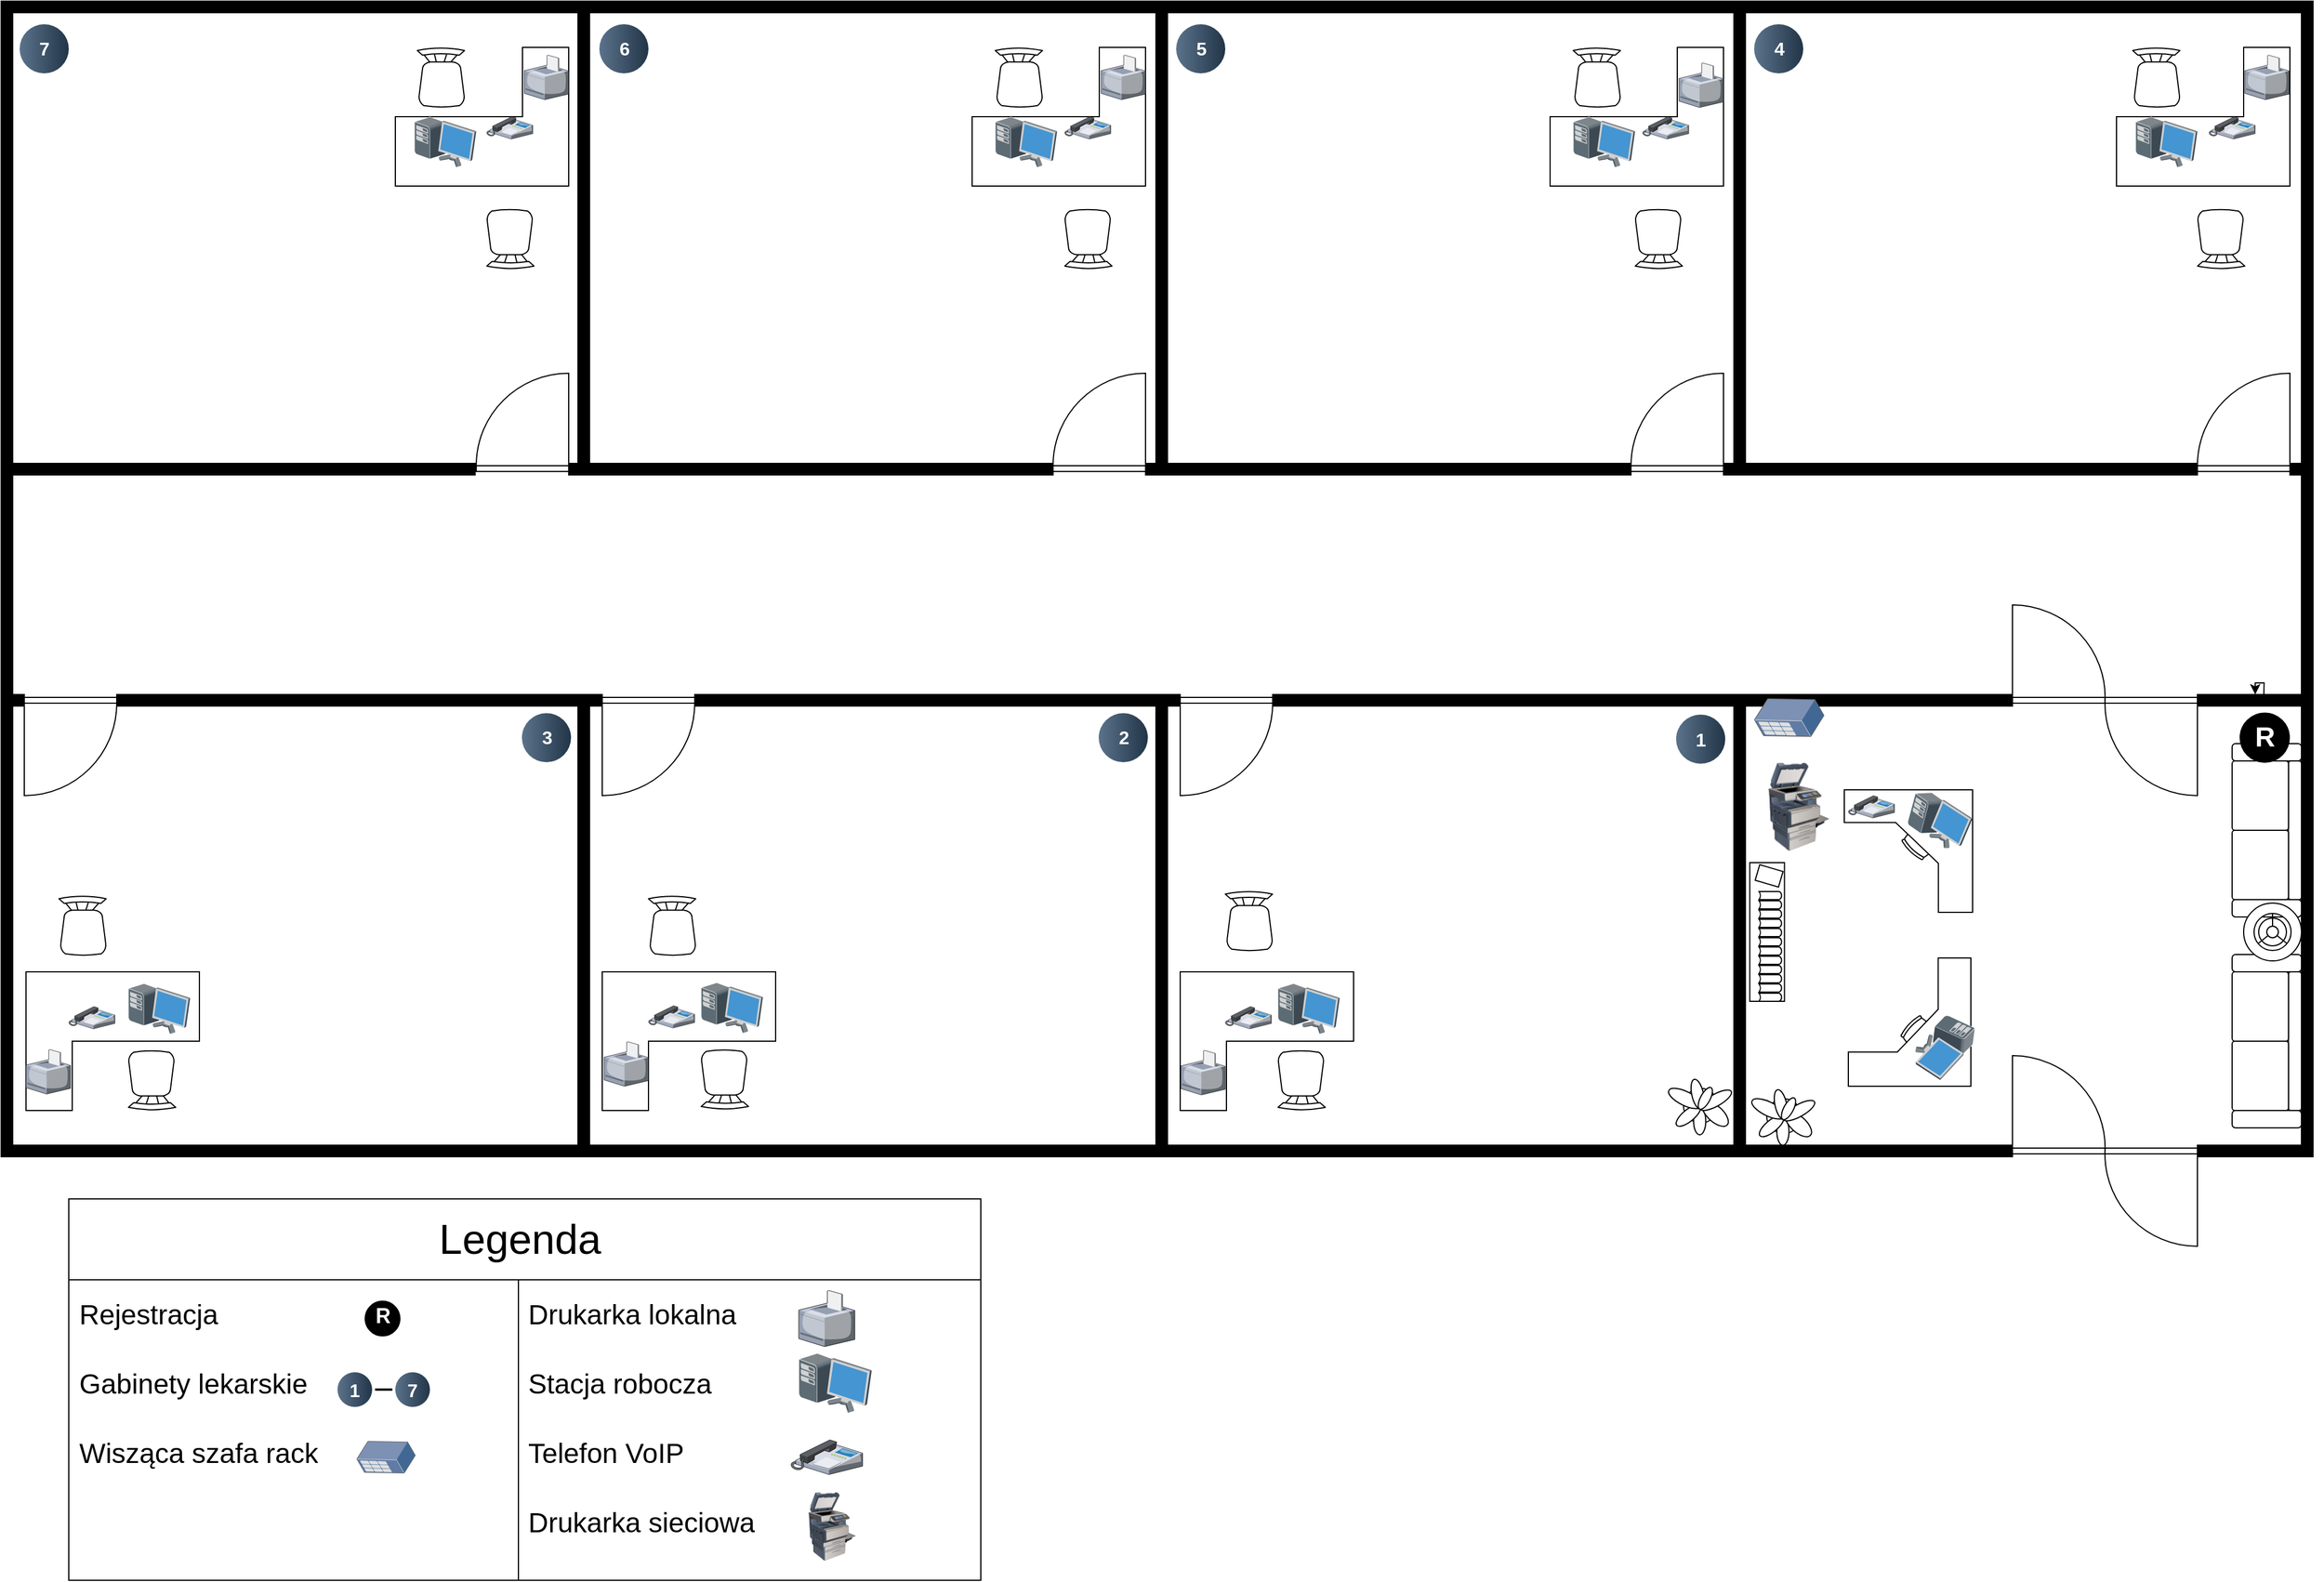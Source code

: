 <mxfile version="26.0.5">
  <diagram name="Page-1" id="38b20595-45e3-9b7f-d5ca-b57f44c5b66d">
    <mxGraphModel dx="3720" dy="1751" grid="1" gridSize="10" guides="1" tooltips="1" connect="1" arrows="1" fold="1" page="1" pageScale="1" pageWidth="1100" pageHeight="850" background="none" math="0" shadow="0">
      <root>
        <mxCell id="0" />
        <mxCell id="1" parent="0" />
        <mxCell id="s5ika9LuS4ryN7dfe2fY-19" value="" style="shape=table;startSize=70;container=1;collapsible=0;childLayout=tableLayout;fixedRows=1;rowLines=0;fontStyle=0;strokeColor=default;fontSize=40;" parent="1" vertex="1">
          <mxGeometry x="58.5" y="1036.5" width="789.0" height="330" as="geometry" />
        </mxCell>
        <mxCell id="s5ika9LuS4ryN7dfe2fY-20" value="" style="shape=tableRow;horizontal=0;startSize=0;swimlaneHead=0;swimlaneBody=0;top=0;left=0;bottom=0;right=0;collapsible=0;dropTarget=0;fillColor=none;points=[[0,0.5],[1,0.5]];portConstraint=eastwest;strokeColor=inherit;fontSize=16;" parent="s5ika9LuS4ryN7dfe2fY-19" vertex="1">
          <mxGeometry y="70" width="789.0" height="60" as="geometry" />
        </mxCell>
        <mxCell id="s5ika9LuS4ryN7dfe2fY-21" value="&lt;div align=&quot;left&quot;&gt;&lt;font style=&quot;font-size: 24px;&quot;&gt;&amp;nbsp;Rejestracja&lt;/font&gt;&lt;/div&gt;" style="shape=partialRectangle;html=1;whiteSpace=wrap;connectable=0;fillColor=none;top=0;left=0;bottom=0;right=0;overflow=hidden;pointerEvents=1;strokeColor=inherit;fontSize=16;align=left;" parent="s5ika9LuS4ryN7dfe2fY-20" vertex="1">
          <mxGeometry width="389" height="60" as="geometry">
            <mxRectangle width="389" height="60" as="alternateBounds" />
          </mxGeometry>
        </mxCell>
        <mxCell id="s5ika9LuS4ryN7dfe2fY-22" value="&lt;font style=&quot;font-size: 24px;&quot;&gt;Drukarka lokalna&lt;/font&gt;" style="shape=partialRectangle;html=1;whiteSpace=wrap;connectable=0;fillColor=none;top=0;left=0;bottom=0;right=0;align=left;spacingLeft=6;overflow=hidden;strokeColor=inherit;fontSize=16;" parent="s5ika9LuS4ryN7dfe2fY-20" vertex="1">
          <mxGeometry x="389" width="400" height="60" as="geometry">
            <mxRectangle width="400" height="60" as="alternateBounds" />
          </mxGeometry>
        </mxCell>
        <mxCell id="s5ika9LuS4ryN7dfe2fY-23" value="" style="shape=tableRow;horizontal=0;startSize=0;swimlaneHead=0;swimlaneBody=0;top=0;left=0;bottom=0;right=0;collapsible=0;dropTarget=0;fillColor=none;points=[[0,0.5],[1,0.5]];portConstraint=eastwest;strokeColor=inherit;fontSize=16;" parent="s5ika9LuS4ryN7dfe2fY-19" vertex="1">
          <mxGeometry y="130" width="789.0" height="60" as="geometry" />
        </mxCell>
        <mxCell id="s5ika9LuS4ryN7dfe2fY-24" value="&lt;div align=&quot;left&quot;&gt;&lt;font style=&quot;font-size: 24px;&quot;&gt;&amp;nbsp;Gabinety lekarskie&lt;/font&gt;&lt;/div&gt;" style="shape=partialRectangle;html=1;whiteSpace=wrap;connectable=0;fillColor=none;top=0;left=0;bottom=0;right=0;overflow=hidden;strokeColor=inherit;fontSize=16;align=left;" parent="s5ika9LuS4ryN7dfe2fY-23" vertex="1">
          <mxGeometry width="389" height="60" as="geometry">
            <mxRectangle width="389" height="60" as="alternateBounds" />
          </mxGeometry>
        </mxCell>
        <mxCell id="s5ika9LuS4ryN7dfe2fY-25" value="&lt;font style=&quot;font-size: 24px;&quot;&gt;Stacja robocza&lt;/font&gt;" style="shape=partialRectangle;html=1;whiteSpace=wrap;connectable=0;fillColor=none;top=0;left=0;bottom=0;right=0;align=left;spacingLeft=6;overflow=hidden;strokeColor=inherit;fontSize=16;" parent="s5ika9LuS4ryN7dfe2fY-23" vertex="1">
          <mxGeometry x="389" width="400" height="60" as="geometry">
            <mxRectangle width="400" height="60" as="alternateBounds" />
          </mxGeometry>
        </mxCell>
        <mxCell id="s5ika9LuS4ryN7dfe2fY-26" value="" style="shape=tableRow;horizontal=0;startSize=0;swimlaneHead=0;swimlaneBody=0;top=0;left=0;bottom=0;right=0;collapsible=0;dropTarget=0;fillColor=none;points=[[0,0.5],[1,0.5]];portConstraint=eastwest;strokeColor=inherit;fontSize=16;" parent="s5ika9LuS4ryN7dfe2fY-19" vertex="1">
          <mxGeometry y="190" width="789.0" height="60" as="geometry" />
        </mxCell>
        <mxCell id="s5ika9LuS4ryN7dfe2fY-27" value="&lt;div align=&quot;left&quot;&gt;&lt;font style=&quot;font-size: 24px;&quot;&gt;&amp;nbsp;Wisząca szafa rack&lt;/font&gt;&lt;br&gt;&lt;/div&gt;" style="shape=partialRectangle;html=1;whiteSpace=wrap;connectable=0;fillColor=none;top=0;left=0;bottom=0;right=0;overflow=hidden;strokeColor=inherit;fontSize=16;align=left;" parent="s5ika9LuS4ryN7dfe2fY-26" vertex="1">
          <mxGeometry width="389" height="60" as="geometry">
            <mxRectangle width="389" height="60" as="alternateBounds" />
          </mxGeometry>
        </mxCell>
        <mxCell id="s5ika9LuS4ryN7dfe2fY-28" value="&lt;font style=&quot;font-size: 24px;&quot;&gt;Telefon VoIP&lt;/font&gt;" style="shape=partialRectangle;html=1;whiteSpace=wrap;connectable=0;fillColor=none;top=0;left=0;bottom=0;right=0;align=left;spacingLeft=6;overflow=hidden;strokeColor=inherit;fontSize=16;" parent="s5ika9LuS4ryN7dfe2fY-26" vertex="1">
          <mxGeometry x="389" width="400" height="60" as="geometry">
            <mxRectangle width="400" height="60" as="alternateBounds" />
          </mxGeometry>
        </mxCell>
        <mxCell id="s5ika9LuS4ryN7dfe2fY-32" value="" style="shape=tableRow;horizontal=0;startSize=0;swimlaneHead=0;swimlaneBody=0;top=0;left=0;bottom=0;right=0;collapsible=0;dropTarget=0;fillColor=none;points=[[0,0.5],[1,0.5]];portConstraint=eastwest;strokeColor=inherit;fontSize=16;" parent="s5ika9LuS4ryN7dfe2fY-19" vertex="1">
          <mxGeometry y="250" width="789.0" height="60" as="geometry" />
        </mxCell>
        <mxCell id="s5ika9LuS4ryN7dfe2fY-33" value="" style="shape=partialRectangle;html=1;whiteSpace=wrap;connectable=0;fillColor=none;top=0;left=0;bottom=0;right=0;overflow=hidden;strokeColor=inherit;fontSize=16;" parent="s5ika9LuS4ryN7dfe2fY-32" vertex="1">
          <mxGeometry width="389" height="60" as="geometry">
            <mxRectangle width="389" height="60" as="alternateBounds" />
          </mxGeometry>
        </mxCell>
        <mxCell id="s5ika9LuS4ryN7dfe2fY-34" value="&lt;font style=&quot;font-size: 24px;&quot;&gt;Drukarka sieciowa&lt;/font&gt;" style="shape=partialRectangle;html=1;whiteSpace=wrap;connectable=0;fillColor=none;top=0;left=0;bottom=0;right=0;align=left;spacingLeft=6;overflow=hidden;strokeColor=inherit;fontSize=16;" parent="s5ika9LuS4ryN7dfe2fY-32" vertex="1">
          <mxGeometry x="389" width="400" height="60" as="geometry">
            <mxRectangle width="400" height="60" as="alternateBounds" />
          </mxGeometry>
        </mxCell>
        <mxCell id="s5ika9LuS4ryN7dfe2fY-35" value="" style="shape=tableRow;horizontal=0;startSize=0;swimlaneHead=0;swimlaneBody=0;top=0;left=0;bottom=0;right=0;collapsible=0;dropTarget=0;fillColor=none;points=[[0,0.5],[1,0.5]];portConstraint=eastwest;strokeColor=inherit;fontSize=16;" parent="s5ika9LuS4ryN7dfe2fY-19" vertex="1">
          <mxGeometry y="310" width="789.0" height="20" as="geometry" />
        </mxCell>
        <mxCell id="s5ika9LuS4ryN7dfe2fY-36" value="" style="shape=partialRectangle;html=1;whiteSpace=wrap;connectable=0;fillColor=none;top=0;left=0;bottom=0;right=0;overflow=hidden;strokeColor=inherit;fontSize=16;" parent="s5ika9LuS4ryN7dfe2fY-35" vertex="1">
          <mxGeometry width="389" height="20" as="geometry">
            <mxRectangle width="389" height="20" as="alternateBounds" />
          </mxGeometry>
        </mxCell>
        <mxCell id="s5ika9LuS4ryN7dfe2fY-37" value="" style="shape=partialRectangle;html=1;whiteSpace=wrap;connectable=0;fillColor=none;top=0;left=0;bottom=0;right=0;align=left;spacingLeft=6;overflow=hidden;strokeColor=inherit;fontSize=16;" parent="s5ika9LuS4ryN7dfe2fY-35" vertex="1">
          <mxGeometry x="389" width="400" height="20" as="geometry">
            <mxRectangle width="400" height="20" as="alternateBounds" />
          </mxGeometry>
        </mxCell>
        <mxCell id="beE5JjMMfGoEQ-mpP0OD-95" value="" style="verticalLabelPosition=bottom;html=1;verticalAlign=top;align=center;shape=mxgraph.floorplan.desk_corner_2;rotation=-180;" parent="1" vertex="1">
          <mxGeometry x="1830" y="40" width="150" height="120" as="geometry" />
        </mxCell>
        <mxCell id="beE5JjMMfGoEQ-mpP0OD-94" value="" style="verticalLabelPosition=bottom;html=1;verticalAlign=top;align=center;shape=mxgraph.floorplan.desk_corner_2;rotation=-180;" parent="1" vertex="1">
          <mxGeometry x="1340" y="40" width="150" height="120" as="geometry" />
        </mxCell>
        <mxCell id="beE5JjMMfGoEQ-mpP0OD-85" value="" style="verticalLabelPosition=bottom;html=1;verticalAlign=top;align=center;shape=mxgraph.floorplan.desk_corner_2;rotation=-180;" parent="1" vertex="1">
          <mxGeometry x="840" y="40" width="150" height="120" as="geometry" />
        </mxCell>
        <mxCell id="beE5JjMMfGoEQ-mpP0OD-96" value="" style="verticalLabelPosition=bottom;html=1;verticalAlign=top;align=center;shape=mxgraph.floorplan.desk_corner_2;rotation=-180;" parent="1" vertex="1">
          <mxGeometry x="341" y="40" width="150" height="120" as="geometry" />
        </mxCell>
        <mxCell id="beE5JjMMfGoEQ-mpP0OD-88" value="" style="verticalLabelPosition=bottom;html=1;verticalAlign=top;align=center;shape=mxgraph.floorplan.desk_corner_2;" parent="1" vertex="1">
          <mxGeometry x="21.5" y="840" width="150" height="120" as="geometry" />
        </mxCell>
        <mxCell id="beE5JjMMfGoEQ-mpP0OD-86" value="" style="verticalLabelPosition=bottom;html=1;verticalAlign=top;align=center;shape=mxgraph.floorplan.desk_corner_2;" parent="1" vertex="1">
          <mxGeometry x="520" y="840" width="150" height="120" as="geometry" />
        </mxCell>
        <mxCell id="beE5JjMMfGoEQ-mpP0OD-7" value="" style="verticalLabelPosition=bottom;html=1;verticalAlign=top;align=center;shape=mxgraph.floorplan.wall;fillColor=strokeColor;direction=south;" parent="1" vertex="1">
          <mxGeometry x="999" y="900" width="10" height="100" as="geometry" />
        </mxCell>
        <mxCell id="beE5JjMMfGoEQ-mpP0OD-8" value="" style="verticalLabelPosition=bottom;html=1;verticalAlign=top;align=center;shape=mxgraph.floorplan.wall;fillColor=strokeColor;" parent="1" vertex="1">
          <mxGeometry y="400" width="410" height="10" as="geometry" />
        </mxCell>
        <mxCell id="beE5JjMMfGoEQ-mpP0OD-10" value="" style="verticalLabelPosition=bottom;html=1;verticalAlign=top;align=center;shape=mxgraph.floorplan.wall;fillColor=strokeColor;direction=south;" parent="1" vertex="1">
          <mxGeometry x="1499" y="600" width="10" height="400" as="geometry" />
        </mxCell>
        <mxCell id="beE5JjMMfGoEQ-mpP0OD-11" value="" style="verticalLabelPosition=bottom;html=1;verticalAlign=top;align=center;shape=mxgraph.floorplan.wall;fillColor=strokeColor;direction=south;" parent="1" vertex="1">
          <mxGeometry x="499" y="610" width="10" height="390" as="geometry" />
        </mxCell>
        <mxCell id="beE5JjMMfGoEQ-mpP0OD-12" value="" style="verticalLabelPosition=bottom;html=1;verticalAlign=top;align=center;shape=mxgraph.floorplan.wall;fillColor=strokeColor;direction=south;" parent="1" vertex="1">
          <mxGeometry x="499" y="10" width="10" height="400" as="geometry" />
        </mxCell>
        <mxCell id="beE5JjMMfGoEQ-mpP0OD-13" value="" style="verticalLabelPosition=bottom;html=1;verticalAlign=top;align=center;shape=mxgraph.floorplan.wall;fillColor=strokeColor;direction=south;" parent="1" vertex="1">
          <mxGeometry x="999" y="10" width="10" height="400" as="geometry" />
        </mxCell>
        <mxCell id="beE5JjMMfGoEQ-mpP0OD-14" value="" style="verticalLabelPosition=bottom;html=1;verticalAlign=top;align=center;shape=mxgraph.floorplan.wall;fillColor=strokeColor;direction=south;" parent="1" vertex="1">
          <mxGeometry x="1499" y="10" width="10" height="400" as="geometry" />
        </mxCell>
        <mxCell id="beE5JjMMfGoEQ-mpP0OD-15" value="" style="verticalLabelPosition=bottom;html=1;verticalAlign=top;align=center;shape=mxgraph.floorplan.wall;fillColor=strokeColor;" parent="1" vertex="1">
          <mxGeometry y="600" width="20" height="10" as="geometry" />
        </mxCell>
        <mxCell id="beE5JjMMfGoEQ-mpP0OD-16" value="" style="verticalLabelPosition=bottom;html=1;verticalAlign=top;align=center;shape=mxgraph.floorplan.wall;fillColor=strokeColor;" parent="1" vertex="1">
          <mxGeometry x="1900" y="600" width="100" height="10" as="geometry" />
        </mxCell>
        <mxCell id="beE5JjMMfGoEQ-mpP0OD-19" value="" style="verticalLabelPosition=bottom;html=1;verticalAlign=top;align=center;shape=mxgraph.floorplan.wall;fillColor=strokeColor;" parent="1" vertex="1">
          <mxGeometry x="1100" y="600" width="640" height="10" as="geometry" />
        </mxCell>
        <mxCell id="beE5JjMMfGoEQ-mpP0OD-20" value="" style="verticalLabelPosition=bottom;html=1;verticalAlign=top;align=center;shape=mxgraph.floorplan.wall;fillColor=strokeColor;" parent="1" vertex="1">
          <mxGeometry x="1900" y="990" width="100" height="10" as="geometry" />
        </mxCell>
        <mxCell id="beE5JjMMfGoEQ-mpP0OD-21" value="" style="verticalLabelPosition=bottom;html=1;verticalAlign=top;align=center;shape=mxgraph.floorplan.wall;fillColor=strokeColor;" parent="1" vertex="1">
          <mxGeometry y="990" width="1740" height="10" as="geometry" />
        </mxCell>
        <mxCell id="beE5JjMMfGoEQ-mpP0OD-22" value="" style="verticalLabelPosition=bottom;html=1;verticalAlign=top;align=center;shape=mxgraph.floorplan.wall;fillColor=strokeColor;direction=south;" parent="1" vertex="1">
          <mxGeometry x="1990" width="10" height="1000" as="geometry" />
        </mxCell>
        <mxCell id="beE5JjMMfGoEQ-mpP0OD-27" value="" style="verticalLabelPosition=bottom;html=1;verticalAlign=top;align=center;shape=mxgraph.floorplan.doorOpposing;dx=0.5;" parent="1" vertex="1">
          <mxGeometry x="1740" y="522.5" width="160" height="165" as="geometry" />
        </mxCell>
        <mxCell id="beE5JjMMfGoEQ-mpP0OD-28" value="" style="verticalLabelPosition=bottom;html=1;verticalAlign=top;align=center;shape=mxgraph.floorplan.doorOpposing;dx=0.5;" parent="1" vertex="1">
          <mxGeometry x="1740" y="912.5" width="160" height="165" as="geometry" />
        </mxCell>
        <mxCell id="beE5JjMMfGoEQ-mpP0OD-29" value="" style="verticalLabelPosition=bottom;html=1;verticalAlign=top;align=center;shape=mxgraph.floorplan.wall;fillColor=strokeColor;" parent="1" vertex="1">
          <mxGeometry width="2000" height="10" as="geometry" />
        </mxCell>
        <mxCell id="beE5JjMMfGoEQ-mpP0OD-31" value="" style="verticalLabelPosition=bottom;html=1;verticalAlign=top;align=center;shape=mxgraph.floorplan.wall;fillColor=strokeColor;direction=south;" parent="1" vertex="1">
          <mxGeometry width="10" height="1000" as="geometry" />
        </mxCell>
        <mxCell id="beE5JjMMfGoEQ-mpP0OD-33" value="" style="verticalLabelPosition=bottom;html=1;verticalAlign=top;align=center;shape=mxgraph.floorplan.doorLeft;aspect=fixed;" parent="1" vertex="1">
          <mxGeometry x="1020" y="602.5" width="80" height="85" as="geometry" />
        </mxCell>
        <mxCell id="beE5JjMMfGoEQ-mpP0OD-34" value="" style="verticalLabelPosition=bottom;html=1;verticalAlign=top;align=center;shape=mxgraph.floorplan.wall;fillColor=strokeColor;" parent="1" vertex="1">
          <mxGeometry x="600" y="600" width="420" height="10" as="geometry" />
        </mxCell>
        <mxCell id="beE5JjMMfGoEQ-mpP0OD-35" value="" style="verticalLabelPosition=bottom;html=1;verticalAlign=top;align=center;shape=mxgraph.floorplan.wall;fillColor=strokeColor;direction=south;" parent="1" vertex="1">
          <mxGeometry x="999" y="610" width="10" height="302.5" as="geometry" />
        </mxCell>
        <mxCell id="beE5JjMMfGoEQ-mpP0OD-36" value="" style="verticalLabelPosition=bottom;html=1;verticalAlign=top;align=center;shape=mxgraph.floorplan.wall;fillColor=strokeColor;" parent="1" vertex="1">
          <mxGeometry x="100" y="600" width="420" height="10" as="geometry" />
        </mxCell>
        <mxCell id="beE5JjMMfGoEQ-mpP0OD-37" value="" style="verticalLabelPosition=bottom;html=1;verticalAlign=top;align=center;shape=mxgraph.floorplan.doorLeft;aspect=fixed;" parent="1" vertex="1">
          <mxGeometry x="520" y="602.5" width="80" height="85" as="geometry" />
        </mxCell>
        <mxCell id="beE5JjMMfGoEQ-mpP0OD-40" value="" style="verticalLabelPosition=bottom;html=1;verticalAlign=top;align=center;shape=mxgraph.floorplan.doorLeft;aspect=fixed;" parent="1" vertex="1">
          <mxGeometry x="20" y="602.5" width="80" height="85" as="geometry" />
        </mxCell>
        <mxCell id="beE5JjMMfGoEQ-mpP0OD-41" value="" style="verticalLabelPosition=bottom;html=1;verticalAlign=top;align=center;shape=mxgraph.floorplan.doorLeft;aspect=fixed;rotation=-180;" parent="1" vertex="1">
          <mxGeometry x="411" y="322" width="80" height="85" as="geometry" />
        </mxCell>
        <mxCell id="beE5JjMMfGoEQ-mpP0OD-42" value="" style="verticalLabelPosition=bottom;html=1;verticalAlign=top;align=center;shape=mxgraph.floorplan.doorLeft;aspect=fixed;rotation=-180;" parent="1" vertex="1">
          <mxGeometry x="1900" y="322" width="80" height="85" as="geometry" />
        </mxCell>
        <mxCell id="beE5JjMMfGoEQ-mpP0OD-43" value="" style="verticalLabelPosition=bottom;html=1;verticalAlign=top;align=center;shape=mxgraph.floorplan.doorLeft;aspect=fixed;rotation=-180;" parent="1" vertex="1">
          <mxGeometry x="1410" y="322" width="80" height="85" as="geometry" />
        </mxCell>
        <mxCell id="beE5JjMMfGoEQ-mpP0OD-44" value="" style="verticalLabelPosition=bottom;html=1;verticalAlign=top;align=center;shape=mxgraph.floorplan.doorLeft;aspect=fixed;rotation=-180;" parent="1" vertex="1">
          <mxGeometry x="910" y="322" width="80" height="85" as="geometry" />
        </mxCell>
        <mxCell id="beE5JjMMfGoEQ-mpP0OD-45" value="" style="verticalLabelPosition=bottom;html=1;verticalAlign=top;align=center;shape=mxgraph.floorplan.wall;fillColor=strokeColor;" parent="1" vertex="1">
          <mxGeometry x="1980" y="400" width="10" height="10" as="geometry" />
        </mxCell>
        <mxCell id="beE5JjMMfGoEQ-mpP0OD-46" value="" style="verticalLabelPosition=bottom;html=1;verticalAlign=top;align=center;shape=mxgraph.floorplan.wall;fillColor=strokeColor;" parent="1" vertex="1">
          <mxGeometry x="1490" y="400" width="410" height="10" as="geometry" />
        </mxCell>
        <mxCell id="beE5JjMMfGoEQ-mpP0OD-47" value="" style="verticalLabelPosition=bottom;html=1;verticalAlign=top;align=center;shape=mxgraph.floorplan.wall;fillColor=strokeColor;" parent="1" vertex="1">
          <mxGeometry x="491" y="400" width="419" height="10" as="geometry" />
        </mxCell>
        <mxCell id="beE5JjMMfGoEQ-mpP0OD-48" value="" style="verticalLabelPosition=bottom;html=1;verticalAlign=top;align=center;shape=mxgraph.floorplan.wall;fillColor=strokeColor;" parent="1" vertex="1">
          <mxGeometry x="990" y="400" width="420" height="10" as="geometry" />
        </mxCell>
        <mxCell id="beE5JjMMfGoEQ-mpP0OD-49" value="" style="verticalLabelPosition=bottom;html=1;verticalAlign=top;align=center;shape=mxgraph.floorplan.couch;rotation=90;" parent="1" vertex="1">
          <mxGeometry x="1885" y="687.5" width="150" height="60" as="geometry" />
        </mxCell>
        <mxCell id="beE5JjMMfGoEQ-mpP0OD-50" value="" style="verticalLabelPosition=bottom;html=1;verticalAlign=top;align=center;shape=mxgraph.floorplan.couch;rotation=90;" parent="1" vertex="1">
          <mxGeometry x="1885" y="870" width="150" height="60" as="geometry" />
        </mxCell>
        <mxCell id="beE5JjMMfGoEQ-mpP0OD-51" value="" style="verticalLabelPosition=bottom;html=1;verticalAlign=top;align=center;shape=mxgraph.floorplan.plant;" parent="1" vertex="1">
          <mxGeometry x="1516.5" y="939" width="47" height="51" as="geometry" />
        </mxCell>
        <mxCell id="beE5JjMMfGoEQ-mpP0OD-52" value="" style="verticalLabelPosition=bottom;html=1;verticalAlign=top;align=center;shape=mxgraph.floorplan.floor_lamp;" parent="1" vertex="1">
          <mxGeometry x="1940" y="780.5" width="50" height="50" as="geometry" />
        </mxCell>
        <mxCell id="beE5JjMMfGoEQ-mpP0OD-53" value="" style="verticalLabelPosition=bottom;html=1;verticalAlign=top;align=center;shape=mxgraph.floorplan.desk_corner_2;" parent="1" vertex="1">
          <mxGeometry x="1020" y="840" width="150" height="120" as="geometry" />
        </mxCell>
        <mxCell id="beE5JjMMfGoEQ-mpP0OD-55" value="" style="verticalLabelPosition=bottom;html=1;verticalAlign=top;align=center;shape=mxgraph.floorplan.chair;" parent="1" vertex="1">
          <mxGeometry x="1059" y="770" width="41" height="52" as="geometry" />
        </mxCell>
        <mxCell id="beE5JjMMfGoEQ-mpP0OD-56" value="" style="verticalLabelPosition=bottom;html=1;verticalAlign=top;align=center;shape=mxgraph.floorplan.chair;rotation=-180;" parent="1" vertex="1">
          <mxGeometry x="1104.5" y="908" width="41" height="52" as="geometry" />
        </mxCell>
        <mxCell id="beE5JjMMfGoEQ-mpP0OD-57" value="" style="verticalLabelPosition=bottom;html=1;verticalAlign=top;align=center;shape=mxgraph.floorplan.plant;" parent="1" vertex="1">
          <mxGeometry x="1444.5" y="930" width="47" height="51" as="geometry" />
        </mxCell>
        <mxCell id="beE5JjMMfGoEQ-mpP0OD-61" value="" style="verticalLabelPosition=bottom;html=1;verticalAlign=top;align=center;shape=mxgraph.floorplan.bookcase;rotation=-90;" parent="1" vertex="1">
          <mxGeometry x="1467.75" y="790.5" width="120" height="30" as="geometry" />
        </mxCell>
        <mxCell id="beE5JjMMfGoEQ-mpP0OD-64" value="" style="verticalLabelPosition=bottom;sketch=0;aspect=fixed;html=1;verticalAlign=top;strokeColor=none;align=center;outlineConnect=0;shape=mxgraph.citrix.ip_phone;" parent="1" vertex="1">
          <mxGeometry x="1059" y="870" width="40" height="19.36" as="geometry" />
        </mxCell>
        <mxCell id="beE5JjMMfGoEQ-mpP0OD-65" value="" style="verticalLabelPosition=bottom;sketch=0;aspect=fixed;html=1;verticalAlign=top;strokeColor=none;align=center;outlineConnect=0;shape=mxgraph.citrix.printer;" parent="1" vertex="1">
          <mxGeometry x="1020.5" y="908" width="38.5" height="38.5" as="geometry" />
        </mxCell>
        <mxCell id="beE5JjMMfGoEQ-mpP0OD-66" value="" style="shadow=0;dashed=0;html=1;labelPosition=center;verticalLabelPosition=bottom;verticalAlign=top;align=center;outlineConnect=0;shape=mxgraph.veeam.3d.workstation;" parent="1" vertex="1">
          <mxGeometry x="1104.5" y="850" width="53.5" height="43.64" as="geometry" />
        </mxCell>
        <mxCell id="beE5JjMMfGoEQ-mpP0OD-68" value="" style="verticalLabelPosition=bottom;html=1;verticalAlign=top;align=center;shape=mxgraph.floorplan.desk_corner;rotation=90;" parent="1" vertex="1">
          <mxGeometry x="1597" y="680" width="106" height="111" as="geometry" />
        </mxCell>
        <mxCell id="beE5JjMMfGoEQ-mpP0OD-69" value="" style="verticalLabelPosition=bottom;html=1;verticalAlign=top;align=center;shape=mxgraph.floorplan.desk_corner;rotation=-180;" parent="1" vertex="1">
          <mxGeometry x="1598" y="828" width="106" height="111" as="geometry" />
        </mxCell>
        <mxCell id="beE5JjMMfGoEQ-mpP0OD-70" value="" style="shadow=0;dashed=0;html=1;labelPosition=center;verticalLabelPosition=bottom;verticalAlign=top;align=center;outlineConnect=0;shape=mxgraph.veeam.3d.workstation;rotation=15;" parent="1" vertex="1">
          <mxGeometry x="1650.5" y="687.5" width="53.5" height="43.64" as="geometry" />
        </mxCell>
        <mxCell id="beE5JjMMfGoEQ-mpP0OD-71" value="" style="shadow=0;dashed=0;html=1;labelPosition=center;verticalLabelPosition=bottom;verticalAlign=top;align=center;outlineConnect=0;shape=mxgraph.veeam.3d.workstation;rotation=115;" parent="1" vertex="1">
          <mxGeometry x="1653.75" y="883.66" width="53.5" height="43.64" as="geometry" />
        </mxCell>
        <mxCell id="beE5JjMMfGoEQ-mpP0OD-72" value="" style="verticalLabelPosition=bottom;sketch=0;aspect=fixed;html=1;verticalAlign=top;strokeColor=none;align=center;outlineConnect=0;shape=mxgraph.citrix.ip_phone;" parent="1" vertex="1">
          <mxGeometry x="1598" y="687.5" width="40" height="19.36" as="geometry" />
        </mxCell>
        <mxCell id="beE5JjMMfGoEQ-mpP0OD-73" value="" style="verticalLabelPosition=bottom;html=1;verticalAlign=top;align=center;shape=mxgraph.floorplan.chair;" parent="1" vertex="1">
          <mxGeometry x="560" y="774" width="41" height="52" as="geometry" />
        </mxCell>
        <mxCell id="beE5JjMMfGoEQ-mpP0OD-74" value="" style="verticalLabelPosition=bottom;html=1;verticalAlign=top;align=center;shape=mxgraph.floorplan.chair;rotation=-180;" parent="1" vertex="1">
          <mxGeometry x="605.5" y="907.25" width="41" height="52" as="geometry" />
        </mxCell>
        <mxCell id="beE5JjMMfGoEQ-mpP0OD-75" value="" style="verticalLabelPosition=bottom;sketch=0;aspect=fixed;html=1;verticalAlign=top;strokeColor=none;align=center;outlineConnect=0;shape=mxgraph.citrix.ip_phone;" parent="1" vertex="1">
          <mxGeometry x="560" y="869.25" width="40" height="19.36" as="geometry" />
        </mxCell>
        <mxCell id="beE5JjMMfGoEQ-mpP0OD-76" value="" style="shadow=0;dashed=0;html=1;labelPosition=center;verticalLabelPosition=bottom;verticalAlign=top;align=center;outlineConnect=0;shape=mxgraph.veeam.3d.workstation;" parent="1" vertex="1">
          <mxGeometry x="605.5" y="849.25" width="53.5" height="43.64" as="geometry" />
        </mxCell>
        <mxCell id="beE5JjMMfGoEQ-mpP0OD-77" value="" style="verticalLabelPosition=bottom;html=1;verticalAlign=top;align=center;shape=mxgraph.floorplan.chair;" parent="1" vertex="1">
          <mxGeometry x="50" y="774" width="41" height="52" as="geometry" />
        </mxCell>
        <mxCell id="beE5JjMMfGoEQ-mpP0OD-78" value="" style="verticalLabelPosition=bottom;html=1;verticalAlign=top;align=center;shape=mxgraph.floorplan.chair;rotation=-180;" parent="1" vertex="1">
          <mxGeometry x="110" y="908" width="41" height="52" as="geometry" />
        </mxCell>
        <mxCell id="beE5JjMMfGoEQ-mpP0OD-79" value="" style="verticalLabelPosition=bottom;sketch=0;aspect=fixed;html=1;verticalAlign=top;strokeColor=none;align=center;outlineConnect=0;shape=mxgraph.citrix.ip_phone;" parent="1" vertex="1">
          <mxGeometry x="58.5" y="870" width="40" height="19.36" as="geometry" />
        </mxCell>
        <mxCell id="beE5JjMMfGoEQ-mpP0OD-80" value="" style="shadow=0;dashed=0;html=1;labelPosition=center;verticalLabelPosition=bottom;verticalAlign=top;align=center;outlineConnect=0;shape=mxgraph.veeam.3d.workstation;" parent="1" vertex="1">
          <mxGeometry x="110" y="850" width="53.5" height="43.64" as="geometry" />
        </mxCell>
        <mxCell id="beE5JjMMfGoEQ-mpP0OD-87" value="" style="verticalLabelPosition=bottom;sketch=0;aspect=fixed;html=1;verticalAlign=top;strokeColor=none;align=center;outlineConnect=0;shape=mxgraph.citrix.printer;" parent="1" vertex="1">
          <mxGeometry x="521.5" y="900.5" width="38.5" height="38.5" as="geometry" />
        </mxCell>
        <mxCell id="beE5JjMMfGoEQ-mpP0OD-89" value="" style="verticalLabelPosition=bottom;sketch=0;aspect=fixed;html=1;verticalAlign=top;strokeColor=none;align=center;outlineConnect=0;shape=mxgraph.citrix.printer;" parent="1" vertex="1">
          <mxGeometry x="21.5" y="907.25" width="38.5" height="38.5" as="geometry" />
        </mxCell>
        <mxCell id="beE5JjMMfGoEQ-mpP0OD-90" value="" style="verticalLabelPosition=bottom;html=1;verticalAlign=top;align=center;shape=mxgraph.floorplan.chair;" parent="1" vertex="1">
          <mxGeometry x="360" y="40" width="41" height="52" as="geometry" />
        </mxCell>
        <mxCell id="beE5JjMMfGoEQ-mpP0OD-91" value="" style="verticalLabelPosition=bottom;html=1;verticalAlign=top;align=center;shape=mxgraph.floorplan.chair;rotation=-180;" parent="1" vertex="1">
          <mxGeometry x="420" y="180" width="41" height="52" as="geometry" />
        </mxCell>
        <mxCell id="beE5JjMMfGoEQ-mpP0OD-92" value="" style="verticalLabelPosition=bottom;sketch=0;aspect=fixed;html=1;verticalAlign=top;strokeColor=none;align=center;outlineConnect=0;shape=mxgraph.citrix.ip_phone;" parent="1" vertex="1">
          <mxGeometry x="420" y="100" width="40" height="19.36" as="geometry" />
        </mxCell>
        <mxCell id="beE5JjMMfGoEQ-mpP0OD-93" value="" style="shadow=0;dashed=0;html=1;labelPosition=center;verticalLabelPosition=bottom;verticalAlign=top;align=center;outlineConnect=0;shape=mxgraph.veeam.3d.workstation;" parent="1" vertex="1">
          <mxGeometry x="357.5" y="100" width="53.5" height="43.64" as="geometry" />
        </mxCell>
        <mxCell id="beE5JjMMfGoEQ-mpP0OD-97" value="" style="verticalLabelPosition=bottom;html=1;verticalAlign=top;align=center;shape=mxgraph.floorplan.chair;" parent="1" vertex="1">
          <mxGeometry x="860" y="40" width="41" height="52" as="geometry" />
        </mxCell>
        <mxCell id="beE5JjMMfGoEQ-mpP0OD-98" value="" style="verticalLabelPosition=bottom;html=1;verticalAlign=top;align=center;shape=mxgraph.floorplan.chair;" parent="1" vertex="1">
          <mxGeometry x="1360" y="40" width="41" height="52" as="geometry" />
        </mxCell>
        <mxCell id="beE5JjMMfGoEQ-mpP0OD-99" value="" style="verticalLabelPosition=bottom;html=1;verticalAlign=top;align=center;shape=mxgraph.floorplan.chair;" parent="1" vertex="1">
          <mxGeometry x="1844" y="40" width="41" height="52" as="geometry" />
        </mxCell>
        <mxCell id="beE5JjMMfGoEQ-mpP0OD-100" value="" style="shadow=0;dashed=0;html=1;labelPosition=center;verticalLabelPosition=bottom;verticalAlign=top;align=center;outlineConnect=0;shape=mxgraph.veeam.3d.workstation;" parent="1" vertex="1">
          <mxGeometry x="860" y="100" width="53.5" height="43.64" as="geometry" />
        </mxCell>
        <mxCell id="beE5JjMMfGoEQ-mpP0OD-101" value="" style="shadow=0;dashed=0;html=1;labelPosition=center;verticalLabelPosition=bottom;verticalAlign=top;align=center;outlineConnect=0;shape=mxgraph.veeam.3d.workstation;" parent="1" vertex="1">
          <mxGeometry x="1360" y="100" width="53.5" height="43.64" as="geometry" />
        </mxCell>
        <mxCell id="beE5JjMMfGoEQ-mpP0OD-102" value="" style="shadow=0;dashed=0;html=1;labelPosition=center;verticalLabelPosition=bottom;verticalAlign=top;align=center;outlineConnect=0;shape=mxgraph.veeam.3d.workstation;" parent="1" vertex="1">
          <mxGeometry x="1846.5" y="100" width="53.5" height="43.64" as="geometry" />
        </mxCell>
        <mxCell id="beE5JjMMfGoEQ-mpP0OD-103" value="" style="verticalLabelPosition=bottom;sketch=0;aspect=fixed;html=1;verticalAlign=top;strokeColor=none;align=center;outlineConnect=0;shape=mxgraph.citrix.ip_phone;" parent="1" vertex="1">
          <mxGeometry x="920" y="100" width="40" height="19.36" as="geometry" />
        </mxCell>
        <mxCell id="beE5JjMMfGoEQ-mpP0OD-104" value="" style="verticalLabelPosition=bottom;sketch=0;aspect=fixed;html=1;verticalAlign=top;strokeColor=none;align=center;outlineConnect=0;shape=mxgraph.citrix.ip_phone;" parent="1" vertex="1">
          <mxGeometry x="1420" y="100" width="40" height="19.36" as="geometry" />
        </mxCell>
        <mxCell id="beE5JjMMfGoEQ-mpP0OD-105" value="" style="verticalLabelPosition=bottom;sketch=0;aspect=fixed;html=1;verticalAlign=top;strokeColor=none;align=center;outlineConnect=0;shape=mxgraph.citrix.ip_phone;" parent="1" vertex="1">
          <mxGeometry x="1910" y="100" width="40" height="19.36" as="geometry" />
        </mxCell>
        <mxCell id="beE5JjMMfGoEQ-mpP0OD-106" value="" style="verticalLabelPosition=bottom;html=1;verticalAlign=top;align=center;shape=mxgraph.floorplan.chair;rotation=-180;" parent="1" vertex="1">
          <mxGeometry x="920" y="180" width="41" height="52" as="geometry" />
        </mxCell>
        <mxCell id="beE5JjMMfGoEQ-mpP0OD-107" value="" style="verticalLabelPosition=bottom;html=1;verticalAlign=top;align=center;shape=mxgraph.floorplan.chair;rotation=-180;" parent="1" vertex="1">
          <mxGeometry x="1413.5" y="180" width="41" height="52" as="geometry" />
        </mxCell>
        <mxCell id="beE5JjMMfGoEQ-mpP0OD-108" value="" style="verticalLabelPosition=bottom;html=1;verticalAlign=top;align=center;shape=mxgraph.floorplan.chair;rotation=-180;" parent="1" vertex="1">
          <mxGeometry x="1900" y="180" width="41" height="52" as="geometry" />
        </mxCell>
        <mxCell id="beE5JjMMfGoEQ-mpP0OD-109" value="" style="verticalLabelPosition=bottom;sketch=0;aspect=fixed;html=1;verticalAlign=top;strokeColor=none;align=center;outlineConnect=0;shape=mxgraph.citrix.printer;" parent="1" vertex="1">
          <mxGeometry x="452.5" y="46.75" width="38.5" height="38.5" as="geometry" />
        </mxCell>
        <mxCell id="beE5JjMMfGoEQ-mpP0OD-110" value="" style="verticalLabelPosition=bottom;sketch=0;aspect=fixed;html=1;verticalAlign=top;strokeColor=none;align=center;outlineConnect=0;shape=mxgraph.citrix.printer;" parent="1" vertex="1">
          <mxGeometry x="951.5" y="46.75" width="38.5" height="38.5" as="geometry" />
        </mxCell>
        <mxCell id="beE5JjMMfGoEQ-mpP0OD-111" value="" style="verticalLabelPosition=bottom;sketch=0;aspect=fixed;html=1;verticalAlign=top;strokeColor=none;align=center;outlineConnect=0;shape=mxgraph.citrix.printer;" parent="1" vertex="1">
          <mxGeometry x="1451.5" y="53.5" width="38.5" height="38.5" as="geometry" />
        </mxCell>
        <mxCell id="beE5JjMMfGoEQ-mpP0OD-112" value="" style="verticalLabelPosition=bottom;sketch=0;aspect=fixed;html=1;verticalAlign=top;strokeColor=none;align=center;outlineConnect=0;shape=mxgraph.citrix.printer;" parent="1" vertex="1">
          <mxGeometry x="1941" y="46.75" width="38.5" height="38.5" as="geometry" />
        </mxCell>
        <mxCell id="beE5JjMMfGoEQ-mpP0OD-114" value="" style="image;points=[];aspect=fixed;html=1;align=center;shadow=0;dashed=0;image=img/lib/allied_telesis/storage/Datacenter_Server_Rack_Storage_Unit_Small.svg;rotation=-30;" parent="1" vertex="1">
          <mxGeometry x="1519.52" y="596.29" width="54.7" height="47.5" as="geometry" />
        </mxCell>
        <mxCell id="s5ika9LuS4ryN7dfe2fY-3" value="&lt;font style=&quot;font-size: 48px;&quot; color=&quot;#ffffff&quot;&gt;2&lt;/font&gt;" style="text;strokeColor=none;fillColor=none;html=1;fontSize=24;fontStyle=1;verticalAlign=middle;align=center;" parent="1" vertex="1">
          <mxGeometry x="1022.7" y="480" width="85.71" height="40" as="geometry" />
        </mxCell>
        <mxCell id="VNNWI2lCpZdgmTo7aIDx-9" value="" style="edgeStyle=orthogonalEdgeStyle;rounded=0;orthogonalLoop=1;jettySize=auto;html=1;" edge="1" parent="1" target="beE5JjMMfGoEQ-mpP0OD-16">
          <mxGeometry relative="1" as="geometry">
            <mxPoint x="1957.2" y="610" as="sourcePoint" />
          </mxGeometry>
        </mxCell>
        <mxCell id="s5ika9LuS4ryN7dfe2fY-29" value="" style="shadow=0;dashed=0;html=1;labelPosition=center;verticalLabelPosition=bottom;verticalAlign=top;align=center;outlineConnect=0;shape=mxgraph.veeam.3d.workstation;" parent="1" vertex="1">
          <mxGeometry x="690" y="1170" width="63.14" height="51.5" as="geometry" />
        </mxCell>
        <mxCell id="s5ika9LuS4ryN7dfe2fY-30" value="" style="image;points=[];aspect=fixed;html=1;align=center;shadow=0;dashed=0;image=img/lib/allied_telesis/storage/Datacenter_Server_Rack_Storage_Unit_Small.svg;rotation=-30;" parent="1" vertex="1">
          <mxGeometry x="309.95" y="1240" width="46.07" height="40" as="geometry" />
        </mxCell>
        <mxCell id="s5ika9LuS4ryN7dfe2fY-41" value="" style="verticalLabelPosition=bottom;sketch=0;aspect=fixed;html=1;verticalAlign=top;strokeColor=none;align=center;outlineConnect=0;shape=mxgraph.citrix.printer;" parent="1" vertex="1">
          <mxGeometry x="690" y="1115.78" width="48.5" height="48.5" as="geometry" />
        </mxCell>
        <mxCell id="s5ika9LuS4ryN7dfe2fY-42" value="" style="verticalLabelPosition=bottom;sketch=0;aspect=fixed;html=1;verticalAlign=top;strokeColor=none;align=center;outlineConnect=0;shape=mxgraph.citrix.ip_phone;" parent="1" vertex="1">
          <mxGeometry x="683.26" y="1245" width="61.98" height="30" as="geometry" />
        </mxCell>
        <mxCell id="s5ika9LuS4ryN7dfe2fY-43" value="" style="image;html=1;image=img/lib/clip_art/computers/Printer_Commercial_128x128.png" parent="1" vertex="1">
          <mxGeometry x="1516.5" y="658.59" width="77.18" height="77.18" as="geometry" />
        </mxCell>
        <mxCell id="s5ika9LuS4ryN7dfe2fY-44" value="" style="image;html=1;image=img/lib/clip_art/computers/Printer_Commercial_128x128.png" parent="1" vertex="1">
          <mxGeometry x="684.5" y="1290" width="68.64" height="60" as="geometry" />
        </mxCell>
        <mxCell id="s5ika9LuS4ryN7dfe2fY-96" value="&lt;font style=&quot;font-size: 36px;&quot;&gt;Legenda&lt;br&gt;&lt;/font&gt;" style="text;html=1;align=center;verticalAlign=middle;whiteSpace=wrap;rounded=0;" parent="1" vertex="1">
          <mxGeometry x="418.85" y="1056" width="60" height="30" as="geometry" />
        </mxCell>
        <mxCell id="VNNWI2lCpZdgmTo7aIDx-1" value="" style="ellipse;whiteSpace=wrap;html=1;aspect=fixed;fillColor=#000000;" vertex="1" parent="1">
          <mxGeometry x="314.95" y="1125.03" width="30" height="30" as="geometry" />
        </mxCell>
        <mxCell id="VNNWI2lCpZdgmTo7aIDx-2" value="&lt;font color=&quot;#ffffff&quot; style=&quot;font-size: 18px;&quot;&gt;R&lt;/font&gt;" style="text;strokeColor=none;fillColor=none;html=1;fontSize=24;fontStyle=1;verticalAlign=middle;align=center;" vertex="1" parent="1">
          <mxGeometry x="279.95" y="1115.78" width="100" height="40" as="geometry" />
        </mxCell>
        <mxCell id="VNNWI2lCpZdgmTo7aIDx-3" value="1" style="ellipse;whiteSpace=wrap;html=1;aspect=fixed;rotation=0;gradientColor=#223548;strokeColor=none;gradientDirection=east;fillColor=#5b738b;rounded=0;pointerEvents=0;fontFamily=Helvetica;fontSize=16;fontColor=#FFFFFF;spacingTop=4;spacingBottom=4;spacingLeft=4;spacingRight=4;points=[];fontStyle=1" vertex="1" parent="1">
          <mxGeometry x="290.95" y="1186.5" width="30" height="30" as="geometry" />
        </mxCell>
        <mxCell id="VNNWI2lCpZdgmTo7aIDx-4" value="7" style="ellipse;whiteSpace=wrap;html=1;aspect=fixed;rotation=0;gradientColor=#223548;strokeColor=none;gradientDirection=east;fillColor=#5b738b;rounded=0;pointerEvents=0;fontFamily=Helvetica;fontSize=16;fontColor=#FFFFFF;spacingTop=4;spacingBottom=4;spacingLeft=4;spacingRight=4;points=[];fontStyle=1" vertex="1" parent="1">
          <mxGeometry x="340.95" y="1186.5" width="30" height="30" as="geometry" />
        </mxCell>
        <mxCell id="VNNWI2lCpZdgmTo7aIDx-7" value="" style="line;strokeWidth=2;html=1;" vertex="1" parent="1">
          <mxGeometry x="323.48" y="1196.5" width="14.95" height="10" as="geometry" />
        </mxCell>
        <mxCell id="VNNWI2lCpZdgmTo7aIDx-8" value="1" style="ellipse;whiteSpace=wrap;html=1;aspect=fixed;rotation=0;gradientColor=#223548;strokeColor=none;gradientDirection=east;fillColor=#5b738b;rounded=0;pointerEvents=0;fontFamily=Helvetica;fontSize=16;fontColor=#FFFFFF;spacingTop=4;spacingBottom=4;spacingLeft=4;spacingRight=4;points=[];fontStyle=1" vertex="1" parent="1">
          <mxGeometry x="1449" y="617.34" width="42.5" height="42.5" as="geometry" />
        </mxCell>
        <mxCell id="VNNWI2lCpZdgmTo7aIDx-12" value="2" style="ellipse;whiteSpace=wrap;html=1;aspect=fixed;rotation=0;gradientColor=#223548;strokeColor=none;gradientDirection=east;fillColor=#5b738b;rounded=0;pointerEvents=0;fontFamily=Helvetica;fontSize=16;fontColor=#FFFFFF;spacingTop=4;spacingBottom=4;spacingLeft=4;spacingRight=4;points=[];fontStyle=1" vertex="1" parent="1">
          <mxGeometry x="949.5" y="616.09" width="42.5" height="42.5" as="geometry" />
        </mxCell>
        <mxCell id="VNNWI2lCpZdgmTo7aIDx-13" value="3" style="ellipse;whiteSpace=wrap;html=1;aspect=fixed;rotation=0;gradientColor=#223548;strokeColor=none;gradientDirection=east;fillColor=#5b738b;rounded=0;pointerEvents=0;fontFamily=Helvetica;fontSize=16;fontColor=#FFFFFF;spacingTop=4;spacingBottom=4;spacingLeft=4;spacingRight=4;points=[];fontStyle=1" vertex="1" parent="1">
          <mxGeometry x="450.5" y="616.09" width="42.5" height="42.5" as="geometry" />
        </mxCell>
        <mxCell id="VNNWI2lCpZdgmTo7aIDx-14" value="4" style="ellipse;whiteSpace=wrap;html=1;aspect=fixed;rotation=0;gradientColor=#223548;strokeColor=none;gradientDirection=east;fillColor=#5b738b;rounded=0;pointerEvents=0;fontFamily=Helvetica;fontSize=16;fontColor=#FFFFFF;spacingTop=4;spacingBottom=4;spacingLeft=4;spacingRight=4;points=[];fontStyle=1" vertex="1" parent="1">
          <mxGeometry x="1516.5" y="20" width="42.5" height="42.5" as="geometry" />
        </mxCell>
        <mxCell id="VNNWI2lCpZdgmTo7aIDx-15" value="5" style="ellipse;whiteSpace=wrap;html=1;aspect=fixed;rotation=0;gradientColor=#223548;strokeColor=none;gradientDirection=east;fillColor=#5b738b;rounded=0;pointerEvents=0;fontFamily=Helvetica;fontSize=16;fontColor=#FFFFFF;spacingTop=4;spacingBottom=4;spacingLeft=4;spacingRight=4;points=[];fontStyle=1" vertex="1" parent="1">
          <mxGeometry x="1016.5" y="20" width="42.5" height="42.5" as="geometry" />
        </mxCell>
        <mxCell id="VNNWI2lCpZdgmTo7aIDx-16" value="6" style="ellipse;whiteSpace=wrap;html=1;aspect=fixed;rotation=0;gradientColor=#223548;strokeColor=none;gradientDirection=east;fillColor=#5b738b;rounded=0;pointerEvents=0;fontFamily=Helvetica;fontSize=16;fontColor=#FFFFFF;spacingTop=4;spacingBottom=4;spacingLeft=4;spacingRight=4;points=[];fontStyle=1" vertex="1" parent="1">
          <mxGeometry x="517.5" y="20" width="42.5" height="42.5" as="geometry" />
        </mxCell>
        <mxCell id="VNNWI2lCpZdgmTo7aIDx-17" value="7" style="ellipse;whiteSpace=wrap;html=1;aspect=fixed;rotation=0;gradientColor=#223548;strokeColor=none;gradientDirection=east;fillColor=#5b738b;rounded=0;pointerEvents=0;fontFamily=Helvetica;fontSize=16;fontColor=#FFFFFF;spacingTop=4;spacingBottom=4;spacingLeft=4;spacingRight=4;points=[];fontStyle=1" vertex="1" parent="1">
          <mxGeometry x="16" y="20" width="42.5" height="42.5" as="geometry" />
        </mxCell>
        <mxCell id="VNNWI2lCpZdgmTo7aIDx-10" value="r" style="ellipse;whiteSpace=wrap;html=1;aspect=fixed;fillColor=#000000;" vertex="1" parent="1">
          <mxGeometry x="1937" y="616.09" width="42.5" height="42.5" as="geometry" />
        </mxCell>
        <mxCell id="VNNWI2lCpZdgmTo7aIDx-18" value="&lt;font color=&quot;#ffffff&quot;&gt;R&lt;/font&gt;" style="text;strokeColor=none;fillColor=none;html=1;fontSize=24;fontStyle=1;verticalAlign=middle;align=center;" vertex="1" parent="1">
          <mxGeometry x="1908.25" y="617.34" width="100" height="40" as="geometry" />
        </mxCell>
      </root>
    </mxGraphModel>
  </diagram>
</mxfile>
